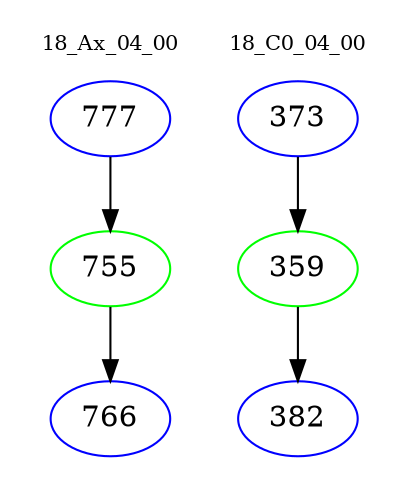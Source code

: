 digraph{
subgraph cluster_0 {
color = white
label = "18_Ax_04_00";
fontsize=10;
T0_777 [label="777", color="blue"]
T0_777 -> T0_755 [color="black"]
T0_755 [label="755", color="green"]
T0_755 -> T0_766 [color="black"]
T0_766 [label="766", color="blue"]
}
subgraph cluster_1 {
color = white
label = "18_C0_04_00";
fontsize=10;
T1_373 [label="373", color="blue"]
T1_373 -> T1_359 [color="black"]
T1_359 [label="359", color="green"]
T1_359 -> T1_382 [color="black"]
T1_382 [label="382", color="blue"]
}
}
